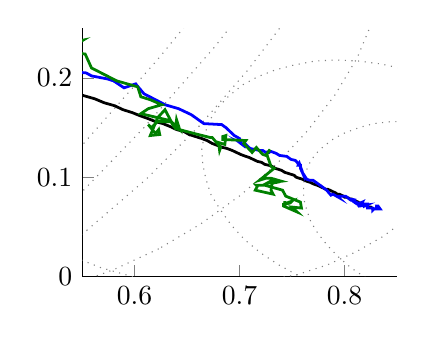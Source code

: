 % This file was created by matlab2tikz v0.4.4 running on MATLAB 7.13.
% Copyright (c) 2008--2013, Nico Schlömer <nico.schloemer@gmail.com>
% All rights reserved.
% 
% The latest updates can be retrieved from
%   http://www.mathworks.com/matlabcentral/fileexchange/22022-matlab2tikz
% where you can also make suggestions and rate matlab2tikz.
% 
\begin{tikzpicture}

\begin{axis}[%
width=4cm,
height=3.155cm,
scale only axis,
xmin=0.55,
xmax=0.85,
ymin=0,
ymax=0.25,
axis x line*=bottom,
axis y line*=left
]
\addplot [
color=gray,
dotted,
forget plot
]
table[row sep=crcr]{
-0.224 0.224\\
-0.097 0.346\\
0.031 0.464\\
0.159 0.573\\
0.283 0.673\\
0.404 0.762\\
0.517 0.839\\
0.623 0.901\\
0.718 0.949\\
0.801 0.982\\
0.871 0.998\\
0.926 0.998\\
0.967 0.981\\
0.992 0.949\\
1.0 0.9\\
0.992 0.837\\
0.968 0.761\\
0.927 0.671\\
0.872 0.571\\
0.802 0.462\\
0.719 0.344\\
0.624 0.221\\
0.519 0.095\\
0.406 -0.033\\
0.286 -0.161\\
0.161 -0.286\\
0.033 -0.406\\
-0.095 -0.519\\
-0.221 -0.624\\
-0.344 -0.719\\
-0.462 -0.802\\
-0.571 -0.872\\
-0.671 -0.927\\
-0.761 -0.968\\
-0.837 -0.992\\
-0.9 -1.0\\
-0.949 -0.992\\
-0.981 -0.967\\
-0.998 -0.926\\
-0.998 -0.871\\
-0.982 -0.801\\
-0.949 -0.718\\
-0.901 -0.623\\
-0.839 -0.517\\
-0.762 -0.404\\
-0.673 -0.283\\
-0.573 -0.159\\
-0.464 -0.031\\
-0.346 0.097\\
-0.224 0.224\\
};
\addplot [
color=gray,
dotted,
forget plot
]
table[row sep=crcr]{
0.457 -0.01\\
0.375 -0.085\\
0.29 -0.155\\
0.205 -0.219\\
0.121 -0.276\\
0.038 -0.325\\
-0.041 -0.365\\
-0.115 -0.395\\
-0.184 -0.416\\
-0.246 -0.426\\
-0.299 -0.426\\
-0.344 -0.415\\
-0.379 -0.394\\
-0.404 -0.363\\
-0.418 -0.322\\
-0.421 -0.273\\
-0.414 -0.215\\
-0.396 -0.151\\
-0.367 -0.08\\
-0.328 -0.005\\
-0.28 0.074\\
-0.223 0.155\\
-0.159 0.237\\
-0.088 0.319\\
-0.012 0.399\\
0.069 0.476\\
0.152 0.549\\
0.237 0.616\\
0.322 0.677\\
0.405 0.73\\
0.486 0.775\\
0.563 0.81\\
0.635 0.836\\
0.7 0.851\\
0.758 0.856\\
0.807 0.85\\
0.847 0.834\\
0.877 0.808\\
0.897 0.772\\
0.906 0.727\\
0.904 0.673\\
0.891 0.612\\
0.867 0.545\\
0.833 0.472\\
0.79 0.394\\
0.737 0.314\\
0.677 0.232\\
0.609 0.15\\
0.535 0.069\\
0.457 -0.01\\
};
\addplot [
color=gray,
dotted,
forget plot
]
table[row sep=crcr]{
0.555 0.047\\
0.497 -0.0\\
0.436 -0.043\\
0.374 -0.081\\
0.312 -0.113\\
0.25 -0.138\\
0.191 -0.157\\
0.134 -0.169\\
0.081 -0.174\\
0.032 -0.171\\
-0.011 -0.161\\
-0.048 -0.144\\
-0.079 -0.12\\
-0.102 -0.089\\
-0.117 -0.053\\
-0.125 -0.011\\
-0.125 0.035\\
-0.117 0.086\\
-0.101 0.139\\
-0.077 0.195\\
-0.046 0.252\\
-0.009 0.309\\
0.035 0.365\\
0.084 0.42\\
0.137 0.473\\
0.194 0.523\\
0.254 0.568\\
0.315 0.608\\
0.378 0.643\\
0.44 0.672\\
0.5 0.694\\
0.559 0.71\\
0.614 0.718\\
0.665 0.719\\
0.711 0.712\\
0.751 0.699\\
0.785 0.678\\
0.812 0.651\\
0.831 0.617\\
0.843 0.578\\
0.846 0.534\\
0.842 0.485\\
0.83 0.433\\
0.81 0.379\\
0.783 0.323\\
0.749 0.265\\
0.708 0.208\\
0.662 0.152\\
0.611 0.098\\
0.555 0.047\\
};
\addplot [
color=gray,
dotted,
forget plot
]
table[row sep=crcr]{
0.623 0.028\\
0.58 0.007\\
0.536 -0.01\\
0.491 -0.023\\
0.446 -0.031\\
0.402 -0.034\\
0.36 -0.033\\
0.32 -0.027\\
0.282 -0.015\\
0.248 0.0\\
0.218 0.02\\
0.193 0.044\\
0.172 0.071\\
0.157 0.102\\
0.147 0.135\\
0.143 0.17\\
0.144 0.207\\
0.152 0.244\\
0.165 0.282\\
0.183 0.319\\
0.206 0.356\\
0.234 0.391\\
0.267 0.424\\
0.303 0.454\\
0.342 0.481\\
0.383 0.504\\
0.427 0.523\\
0.471 0.538\\
0.516 0.549\\
0.561 0.554\\
0.604 0.555\\
0.645 0.551\\
0.684 0.543\\
0.72 0.529\\
0.752 0.511\\
0.78 0.489\\
0.803 0.464\\
0.821 0.435\\
0.834 0.403\\
0.841 0.369\\
0.842 0.333\\
0.838 0.296\\
0.827 0.258\\
0.812 0.22\\
0.791 0.183\\
0.765 0.147\\
0.735 0.113\\
0.701 0.082\\
0.663 0.053\\
0.623 0.028\\
};
\addplot [
color=gray,
dotted,
forget plot
]
table[row sep=crcr]{
0.914 0.169\\
0.914 0.194\\
0.909 0.219\\
0.9 0.243\\
0.888 0.266\\
0.872 0.287\\
0.852 0.308\\
0.829 0.326\\
0.804 0.341\\
0.776 0.354\\
0.747 0.365\\
0.716 0.372\\
0.684 0.376\\
0.652 0.378\\
0.621 0.376\\
0.59 0.37\\
0.56 0.362\\
0.532 0.351\\
0.506 0.337\\
0.482 0.321\\
0.462 0.302\\
0.445 0.282\\
0.432 0.26\\
0.422 0.236\\
0.417 0.212\\
0.415 0.188\\
0.418 0.163\\
0.424 0.138\\
0.435 0.115\\
0.449 0.092\\
0.467 0.071\\
0.488 0.052\\
0.512 0.036\\
0.539 0.021\\
0.568 0.009\\
0.598 0.0\\
0.629 -0.005\\
0.661 -0.008\\
0.693 -0.008\\
0.724 -0.004\\
0.755 0.002\\
0.784 0.012\\
0.811 0.025\\
0.836 0.04\\
0.858 0.057\\
0.876 0.077\\
0.891 0.098\\
0.903 0.121\\
0.911 0.145\\
0.914 0.169\\
};
\addplot [
color=gray,
dotted,
forget plot
]
table[row sep=crcr]{
0.796 -0.016\\
0.775 -0.008\\
0.756 0.001\\
0.737 0.012\\
0.72 0.024\\
0.705 0.037\\
0.692 0.052\\
0.682 0.067\\
0.673 0.082\\
0.668 0.098\\
0.665 0.113\\
0.664 0.129\\
0.667 0.144\\
0.672 0.158\\
0.68 0.171\\
0.69 0.182\\
0.703 0.193\\
0.717 0.201\\
0.734 0.208\\
0.752 0.213\\
0.772 0.217\\
0.792 0.218\\
0.813 0.217\\
0.835 0.214\\
0.856 0.209\\
0.877 0.203\\
0.897 0.194\\
0.916 0.184\\
0.934 0.173\\
0.95 0.16\\
0.964 0.146\\
0.976 0.131\\
0.985 0.116\\
0.992 0.1\\
0.997 0.085\\
0.998 0.069\\
0.997 0.054\\
0.993 0.04\\
0.987 0.026\\
0.978 0.014\\
0.966 0.003\\
0.953 -0.007\\
0.937 -0.015\\
0.92 -0.021\\
0.901 -0.025\\
0.881 -0.027\\
0.86 -0.027\\
0.839 -0.025\\
0.817 -0.022\\
0.796 -0.016\\
};
\addplot [
color=gray,
dotted,
forget plot
]
table[row sep=crcr]{
1.021 0.015\\
1.023 0.026\\
1.024 0.037\\
1.022 0.049\\
1.019 0.061\\
1.013 0.074\\
1.005 0.085\\
0.996 0.097\\
0.985 0.108\\
0.972 0.118\\
0.958 0.127\\
0.942 0.136\\
0.927 0.143\\
0.91 0.148\\
0.893 0.152\\
0.876 0.155\\
0.86 0.156\\
0.844 0.156\\
0.828 0.154\\
0.814 0.15\\
0.801 0.145\\
0.79 0.139\\
0.78 0.131\\
0.772 0.123\\
0.766 0.113\\
0.762 0.102\\
0.761 0.091\\
0.761 0.079\\
0.764 0.067\\
0.768 0.055\\
0.775 0.043\\
0.784 0.031\\
0.794 0.02\\
0.806 0.009\\
0.82 -0.001\\
0.834 -0.01\\
0.85 -0.017\\
0.866 -0.023\\
0.883 -0.028\\
0.9 -0.032\\
0.917 -0.034\\
0.933 -0.034\\
0.949 -0.033\\
0.964 -0.03\\
0.977 -0.026\\
0.989 -0.02\\
1.0 -0.013\\
1.009 -0.005\\
1.016 0.004\\
1.021 0.015\\
};
\addplot [
color=black,
solid,
line width=1.0pt,
forget plot
]
table[row sep=crcr]{
-0.424 -0.266\\
0.002 0.123\\
0.12 0.197\\
0.188 0.224\\
0.237 0.235\\
0.277 0.238\\
0.31 0.238\\
0.339 0.236\\
0.364 0.233\\
0.388 0.229\\
0.409 0.225\\
0.428 0.22\\
0.446 0.216\\
0.462 0.211\\
0.477 0.207\\
0.492 0.202\\
0.505 0.198\\
0.518 0.194\\
0.53 0.19\\
0.541 0.186\\
0.552 0.182\\
0.562 0.179\\
0.571 0.175\\
0.581 0.172\\
0.589 0.168\\
0.598 0.165\\
0.605 0.162\\
0.613 0.159\\
0.62 0.156\\
0.627 0.154\\
0.634 0.151\\
0.64 0.148\\
0.647 0.146\\
0.652 0.143\\
0.658 0.141\\
0.664 0.139\\
0.669 0.137\\
0.674 0.134\\
0.679 0.132\\
0.684 0.13\\
0.688 0.129\\
0.693 0.127\\
0.697 0.125\\
0.701 0.123\\
0.706 0.121\\
0.709 0.12\\
0.713 0.118\\
0.717 0.116\\
0.721 0.115\\
0.724 0.113\\
0.728 0.112\\
0.731 0.111\\
0.734 0.109\\
0.737 0.108\\
0.74 0.107\\
0.743 0.105\\
0.746 0.104\\
0.749 0.103\\
0.752 0.102\\
0.754 0.1\\
0.757 0.099\\
0.76 0.098\\
0.762 0.097\\
0.764 0.096\\
0.767 0.095\\
0.769 0.094\\
0.771 0.093\\
0.774 0.092\\
0.776 0.091\\
0.778 0.09\\
0.78 0.089\\
0.782 0.088\\
0.784 0.088\\
0.786 0.087\\
0.788 0.086\\
0.79 0.085\\
0.792 0.084\\
0.793 0.083\\
0.795 0.083\\
0.797 0.082\\
0.799 0.081\\
0.8 0.08\\
0.802 0.08\\
0.804 0.079\\
0.805 0.078\\
0.807 0.078\\
0.808 0.077\\
0.81 0.076\\
0.811 0.076\\
0.813 0.075\\
0.814 0.074\\
0.815 0.074\\
0.817 0.073\\
0.818 0.073\\
0.819 0.072\\
0.821 0.071\\
0.822 0.071\\
0.823 0.07\\
0.825 0.07\\
0.826 0.069\\
0.827 0.069\\
};
\addplot [
color=blue,
solid,
line width=1.0pt,
forget plot
]
table[row sep=crcr]{
-0.424 -0.266\\
0.015 0.142\\
0.128 0.203\\
0.227 0.254\\
0.277 0.261\\
0.314 0.27\\
0.348 0.261\\
0.378 0.263\\
0.403 0.254\\
0.418 0.244\\
0.44 0.236\\
0.457 0.23\\
0.47 0.224\\
0.491 0.224\\
0.5 0.214\\
0.51 0.211\\
0.518 0.206\\
0.538 0.202\\
0.544 0.206\\
0.554 0.205\\
0.559 0.202\\
0.574 0.199\\
0.58 0.197\\
0.59 0.19\\
0.601 0.194\\
0.609 0.184\\
0.62 0.178\\
0.629 0.173\\
0.642 0.169\\
0.654 0.163\\
0.666 0.154\\
0.683 0.153\\
0.687 0.15\\
0.695 0.142\\
0.695 0.141\\
0.695 0.142\\
0.7 0.139\\
0.702 0.134\\
0.7 0.135\\
0.705 0.131\\
0.706 0.133\\
0.71 0.129\\
0.719 0.127\\
0.723 0.127\\
0.722 0.127\\
0.725 0.125\\
0.724 0.125\\
0.73 0.126\\
0.735 0.124\\
0.738 0.122\\
0.745 0.121\\
0.749 0.118\\
0.753 0.117\\
0.755 0.115\\
0.756 0.113\\
0.758 0.111\\
0.757 0.114\\
0.756 0.112\\
0.758 0.112\\
0.758 0.109\\
0.761 0.102\\
0.761 0.103\\
0.764 0.098\\
0.767 0.097\\
0.77 0.097\\
0.778 0.091\\
0.783 0.087\\
0.787 0.082\\
0.789 0.083\\
0.794 0.08\\
0.793 0.081\\
0.797 0.081\\
0.801 0.081\\
0.806 0.077\\
0.811 0.077\\
0.806 0.078\\
0.808 0.076\\
0.812 0.073\\
0.816 0.073\\
0.817 0.075\\
0.815 0.074\\
0.814 0.072\\
0.817 0.072\\
0.813 0.074\\
0.814 0.071\\
0.821 0.072\\
0.819 0.071\\
0.819 0.073\\
0.822 0.073\\
0.822 0.069\\
0.823 0.069\\
0.824 0.069\\
0.827 0.069\\
0.828 0.068\\
0.827 0.067\\
0.827 0.068\\
0.834 0.068\\
0.832 0.071\\
0.831 0.071\\
0.832 0.069\\
0.829 0.07\\
};
\addplot [
color=green!50!black,
solid,
line width=1.0pt,
forget plot
]
table[row sep=crcr]{
-0.424 -0.266\\
-0.055 0.119\\
0.061 0.203\\
0.12 0.288\\
0.185 0.296\\
0.258 0.326\\
0.308 0.35\\
0.346 0.339\\
0.384 0.316\\
0.356 0.324\\
0.397 0.295\\
0.422 0.293\\
0.437 0.294\\
0.439 0.287\\
0.455 0.299\\
0.466 0.305\\
0.487 0.311\\
0.478 0.296\\
0.482 0.298\\
0.483 0.277\\
0.492 0.27\\
0.505 0.28\\
0.526 0.272\\
0.521 0.269\\
0.522 0.266\\
0.526 0.245\\
0.537 0.235\\
0.551 0.238\\
0.534 0.227\\
0.553 0.224\\
0.559 0.21\\
0.583 0.197\\
0.603 0.191\\
0.606 0.181\\
0.615 0.178\\
0.626 0.173\\
0.613 0.169\\
0.606 0.164\\
0.618 0.161\\
0.634 0.157\\
0.638 0.15\\
0.629 0.168\\
0.622 0.16\\
0.615 0.142\\
0.624 0.143\\
0.623 0.148\\
0.62 0.144\\
0.613 0.153\\
0.616 0.15\\
0.62 0.154\\
0.622 0.156\\
0.635 0.156\\
0.643 0.148\\
0.64 0.158\\
0.639 0.149\\
0.657 0.144\\
0.672 0.14\\
0.674 0.14\\
0.682 0.13\\
0.681 0.127\\
0.68 0.135\\
0.686 0.133\\
0.687 0.142\\
0.684 0.141\\
0.684 0.138\\
0.706 0.137\\
0.704 0.134\\
0.712 0.125\\
0.716 0.13\\
0.722 0.123\\
0.725 0.122\\
0.729 0.128\\
0.726 0.123\\
0.73 0.111\\
0.733 0.109\\
0.719 0.097\\
0.725 0.099\\
0.73 0.099\\
0.74 0.096\\
0.726 0.094\\
0.733 0.098\\
0.736 0.095\\
0.731 0.094\\
0.73 0.087\\
0.732 0.083\\
0.715 0.087\\
0.717 0.091\\
0.716 0.092\\
0.724 0.092\\
0.741 0.087\\
0.744 0.081\\
0.758 0.075\\
0.759 0.069\\
0.75 0.07\\
0.755 0.065\\
0.742 0.071\\
0.742 0.073\\
0.75 0.076\\
0.748 0.074\\
0.743 0.073\\
0.743 0.076\\
};
\end{axis}
\end{tikzpicture}%